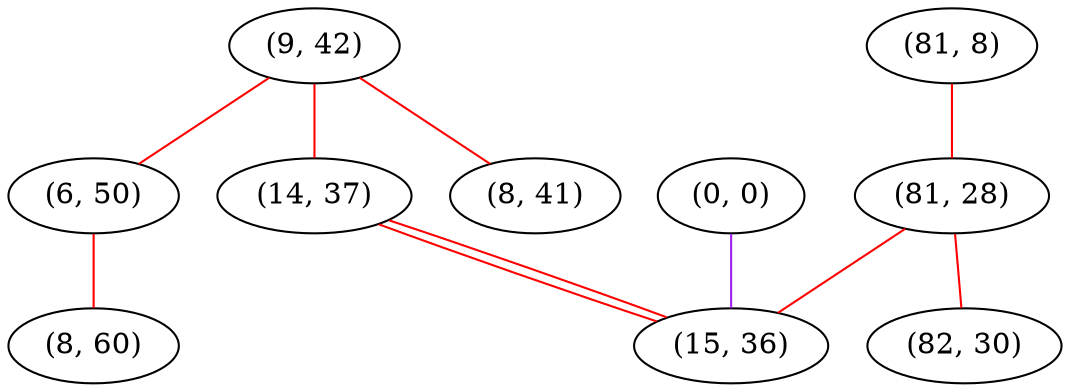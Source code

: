 graph "" {
"(9, 42)";
"(81, 8)";
"(6, 50)";
"(81, 28)";
"(14, 37)";
"(8, 41)";
"(0, 0)";
"(8, 60)";
"(15, 36)";
"(82, 30)";
"(9, 42)" -- "(8, 41)"  [color=red, key=0, weight=1];
"(9, 42)" -- "(6, 50)"  [color=red, key=0, weight=1];
"(9, 42)" -- "(14, 37)"  [color=red, key=0, weight=1];
"(81, 8)" -- "(81, 28)"  [color=red, key=0, weight=1];
"(6, 50)" -- "(8, 60)"  [color=red, key=0, weight=1];
"(81, 28)" -- "(15, 36)"  [color=red, key=0, weight=1];
"(81, 28)" -- "(82, 30)"  [color=red, key=0, weight=1];
"(14, 37)" -- "(15, 36)"  [color=red, key=0, weight=1];
"(14, 37)" -- "(15, 36)"  [color=red, key=1, weight=1];
"(0, 0)" -- "(15, 36)"  [color=purple, key=0, weight=4];
}
